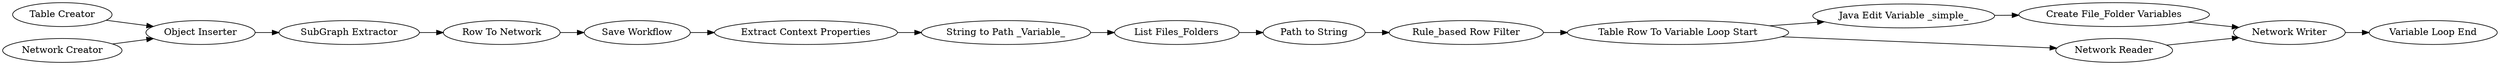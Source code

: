 digraph {
	156 -> 163
	157 -> 156
	160 -> 159
	165 -> 155
	155 -> 157
	146 -> 150
	133 -> 134
	134 -> 165
	159 -> 150
	132 -> 131
	163 -> 162
	162 -> 158
	158 -> 146
	131 -> 133
	130 -> 131
	158 -> 160
	150 -> 161
	133 [label="SubGraph Extractor"]
	165 [label="Save Workflow"]
	150 [label="Network Writer"]
	157 [label="String to Path _Variable_"]
	156 [label="List Files_Folders"]
	161 [label="Variable Loop End"]
	163 [label="Path to String"]
	158 [label="Table Row To Variable Loop Start"]
	131 [label="Object Inserter"]
	155 [label="Extract Context Properties"]
	130 [label="Network Creator"]
	159 [label="Create File_Folder Variables"]
	162 [label="Rule_based Row Filter"]
	134 [label="Row To Network"]
	160 [label="Java Edit Variable _simple_"]
	146 [label="Network Reader"]
	132 [label="Table Creator"]
	rankdir=LR
}
